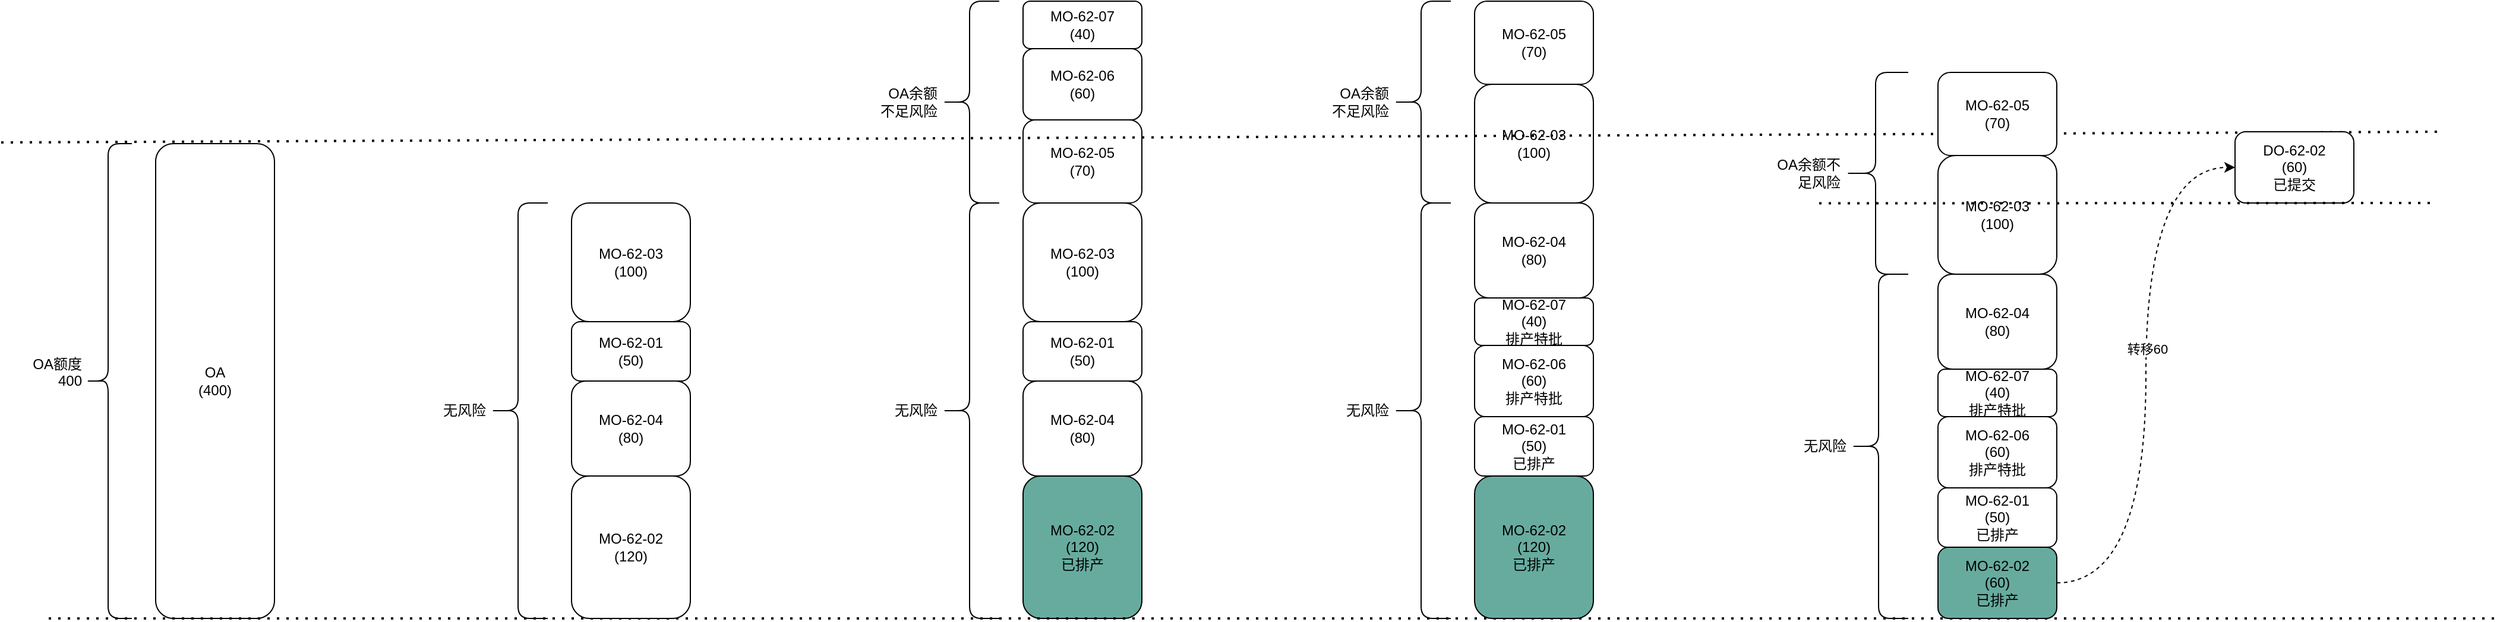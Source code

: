 <mxfile version="28.1.0">
  <diagram name="第 1 页" id="jdtDRDNVIYTzPWDmrWf7">
    <mxGraphModel dx="2728" dy="1047" grid="1" gridSize="10" guides="1" tooltips="1" connect="1" arrows="1" fold="0" page="1" pageScale="1" pageWidth="827" pageHeight="1169" math="0" shadow="0">
      <root>
        <mxCell id="0" />
        <mxCell id="1" parent="0" />
        <mxCell id="eEyu-ZopEJ078TrSKXww-7" value="MO-62-05&lt;div&gt;(70)&lt;/div&gt;" style="rounded=1;whiteSpace=wrap;html=1;movable=1;resizable=1;rotatable=1;deletable=1;editable=1;locked=0;connectable=1;" parent="1" vertex="1">
          <mxGeometry x="330" y="210" width="100" height="70" as="geometry" />
        </mxCell>
        <mxCell id="eEyu-ZopEJ078TrSKXww-8" value="MO-62-03&lt;div&gt;(100)&lt;/div&gt;" style="rounded=1;whiteSpace=wrap;html=1;movable=1;resizable=1;rotatable=1;deletable=1;editable=1;locked=0;connectable=1;" parent="1" vertex="1">
          <mxGeometry x="330" y="280" width="100" height="100" as="geometry" />
        </mxCell>
        <mxCell id="eEyu-ZopEJ078TrSKXww-9" value="MO-62-01&lt;div&gt;(50)&lt;/div&gt;" style="rounded=1;whiteSpace=wrap;html=1;movable=1;resizable=1;rotatable=1;deletable=1;editable=1;locked=0;connectable=1;" parent="1" vertex="1">
          <mxGeometry x="330" y="380" width="100" height="50" as="geometry" />
        </mxCell>
        <mxCell id="eEyu-ZopEJ078TrSKXww-10" value="MO-62-04&lt;div&gt;(80)&lt;/div&gt;" style="rounded=1;whiteSpace=wrap;html=1;movable=1;resizable=1;rotatable=1;deletable=1;editable=1;locked=0;connectable=1;" parent="1" vertex="1">
          <mxGeometry x="330" y="430" width="100" height="80" as="geometry" />
        </mxCell>
        <mxCell id="eEyu-ZopEJ078TrSKXww-11" value="MO-62-02&lt;div&gt;(120)&lt;/div&gt;&lt;div&gt;已排产&lt;/div&gt;" style="rounded=1;whiteSpace=wrap;html=1;movable=1;resizable=1;rotatable=1;deletable=1;editable=1;locked=0;connectable=1;fillColor=light-dark(#67AB9F,#190033);" parent="1" vertex="1">
          <mxGeometry x="330" y="510" width="100" height="120" as="geometry" />
        </mxCell>
        <mxCell id="eEyu-ZopEJ078TrSKXww-14" value="OA&lt;div&gt;(400)&lt;/div&gt;" style="rounded=1;whiteSpace=wrap;html=1;" parent="1" vertex="1">
          <mxGeometry x="-400" y="230" width="100" height="400" as="geometry" />
        </mxCell>
        <mxCell id="eEyu-ZopEJ078TrSKXww-15" value="OA额度400&lt;div&gt;&lt;br&gt;&lt;/div&gt;" style="shape=curlyBracket;whiteSpace=wrap;html=1;rounded=1;labelPosition=left;verticalLabelPosition=middle;align=right;verticalAlign=middle;" parent="1" vertex="1">
          <mxGeometry x="-460" y="230" width="40" height="400" as="geometry" />
        </mxCell>
        <mxCell id="eEyu-ZopEJ078TrSKXww-18" value="" style="endArrow=none;dashed=1;html=1;dashPattern=1 3;strokeWidth=2;rounded=0;" parent="1" edge="1">
          <mxGeometry width="50" height="50" relative="1" as="geometry">
            <mxPoint x="-490.0" y="630" as="sourcePoint" />
            <mxPoint x="1570" y="630" as="targetPoint" />
          </mxGeometry>
        </mxCell>
        <mxCell id="eEyu-ZopEJ078TrSKXww-21" value="MO-62-07&lt;div&gt;(40)&lt;/div&gt;" style="rounded=1;whiteSpace=wrap;html=1;movable=1;resizable=1;rotatable=1;deletable=1;editable=1;locked=0;connectable=1;" parent="1" vertex="1">
          <mxGeometry x="330" y="110" width="100" height="40" as="geometry" />
        </mxCell>
        <mxCell id="eEyu-ZopEJ078TrSKXww-22" value="MO-62-06&lt;div&gt;&lt;div&gt;(60)&lt;/div&gt;&lt;/div&gt;" style="rounded=1;whiteSpace=wrap;html=1;movable=1;resizable=1;rotatable=1;deletable=1;editable=1;locked=0;connectable=1;" parent="1" vertex="1">
          <mxGeometry x="330" y="150" width="100" height="60" as="geometry" />
        </mxCell>
        <mxCell id="eEyu-ZopEJ078TrSKXww-23" value="无风险" style="shape=curlyBracket;whiteSpace=wrap;html=1;rounded=1;labelPosition=left;verticalLabelPosition=middle;align=right;verticalAlign=middle;movable=1;resizable=1;rotatable=1;deletable=1;editable=1;locked=0;connectable=1;" parent="1" vertex="1">
          <mxGeometry x="260" y="280" width="50" height="350" as="geometry" />
        </mxCell>
        <mxCell id="eEyu-ZopEJ078TrSKXww-24" value="OA余额不足风险" style="shape=curlyBracket;whiteSpace=wrap;html=1;rounded=1;labelPosition=left;verticalLabelPosition=middle;align=right;verticalAlign=middle;movable=1;resizable=1;rotatable=1;deletable=1;editable=1;locked=0;connectable=1;" parent="1" vertex="1">
          <mxGeometry x="260" y="110" width="50" height="170" as="geometry" />
        </mxCell>
        <mxCell id="eEyu-ZopEJ078TrSKXww-27" value="MO-62-05&lt;div&gt;(70)&lt;/div&gt;" style="rounded=1;whiteSpace=wrap;html=1;movable=1;resizable=1;rotatable=1;deletable=1;editable=1;locked=0;connectable=1;" parent="1" vertex="1">
          <mxGeometry x="710" y="110" width="100" height="70" as="geometry" />
        </mxCell>
        <mxCell id="eEyu-ZopEJ078TrSKXww-28" value="MO-62-03&lt;div&gt;&lt;div&gt;(100)&lt;/div&gt;&lt;/div&gt;" style="rounded=1;whiteSpace=wrap;html=1;movable=1;resizable=1;rotatable=1;deletable=1;editable=1;locked=0;connectable=1;" parent="1" vertex="1">
          <mxGeometry x="710" y="180" width="100" height="100" as="geometry" />
        </mxCell>
        <mxCell id="eEyu-ZopEJ078TrSKXww-29" value="MO-62-01&lt;div&gt;(50)&lt;/div&gt;&lt;div&gt;已排产&lt;/div&gt;" style="rounded=1;whiteSpace=wrap;html=1;shadow=0;fillColor=light-dark(#FFFFFF,#190033);movable=1;resizable=1;rotatable=1;deletable=1;editable=1;locked=0;connectable=1;" parent="1" vertex="1">
          <mxGeometry x="710" y="460" width="100" height="50" as="geometry" />
        </mxCell>
        <mxCell id="eEyu-ZopEJ078TrSKXww-30" value="MO-62-04&lt;div&gt;(80)&lt;/div&gt;" style="rounded=1;whiteSpace=wrap;html=1;movable=1;resizable=1;rotatable=1;deletable=1;editable=1;locked=0;connectable=1;" parent="1" vertex="1">
          <mxGeometry x="710" y="280" width="100" height="80" as="geometry" />
        </mxCell>
        <mxCell id="eEyu-ZopEJ078TrSKXww-31" value="MO-62-02&lt;div&gt;(120)&lt;/div&gt;&lt;div&gt;已排产&lt;/div&gt;" style="rounded=1;whiteSpace=wrap;html=1;fillColor=light-dark(#67AB9F,#190033);movable=1;resizable=1;rotatable=1;deletable=1;editable=1;locked=0;connectable=1;" parent="1" vertex="1">
          <mxGeometry x="710" y="510" width="100" height="120" as="geometry" />
        </mxCell>
        <mxCell id="eEyu-ZopEJ078TrSKXww-32" value="MO-62-07&lt;div&gt;(40)&lt;/div&gt;&lt;div&gt;排产特批&lt;/div&gt;" style="rounded=1;whiteSpace=wrap;html=1;movable=1;resizable=1;rotatable=1;deletable=1;editable=1;locked=0;connectable=1;fillColor=light-dark(#FFFFFF,#333333);" parent="1" vertex="1">
          <mxGeometry x="710" y="360" width="100" height="40" as="geometry" />
        </mxCell>
        <mxCell id="eEyu-ZopEJ078TrSKXww-33" value="MO-62-06&lt;div&gt;&lt;div&gt;(60)&lt;/div&gt;&lt;/div&gt;&lt;div&gt;排产特批&lt;/div&gt;" style="rounded=1;whiteSpace=wrap;html=1;movable=1;resizable=1;rotatable=1;deletable=1;editable=1;locked=0;connectable=1;fillColor=light-dark(#FFFFFF,#333333);" parent="1" vertex="1">
          <mxGeometry x="710" y="400" width="100" height="60" as="geometry" />
        </mxCell>
        <mxCell id="eEyu-ZopEJ078TrSKXww-44" value="MO-62-03&lt;div&gt;(100)&lt;/div&gt;" style="rounded=1;whiteSpace=wrap;html=1;movable=1;resizable=1;rotatable=1;deletable=1;editable=1;locked=0;connectable=1;" parent="1" vertex="1">
          <mxGeometry x="-50" y="280" width="100" height="100" as="geometry" />
        </mxCell>
        <mxCell id="eEyu-ZopEJ078TrSKXww-45" value="MO-62-01&lt;div&gt;(50)&lt;/div&gt;" style="rounded=1;whiteSpace=wrap;html=1;movable=1;resizable=1;rotatable=1;deletable=1;editable=1;locked=0;connectable=1;" parent="1" vertex="1">
          <mxGeometry x="-50" y="380" width="100" height="50" as="geometry" />
        </mxCell>
        <mxCell id="eEyu-ZopEJ078TrSKXww-46" value="MO-62-04&lt;div&gt;(80)&lt;/div&gt;" style="rounded=1;whiteSpace=wrap;html=1;movable=1;resizable=1;rotatable=1;deletable=1;editable=1;locked=0;connectable=1;" parent="1" vertex="1">
          <mxGeometry x="-50" y="430" width="100" height="80" as="geometry" />
        </mxCell>
        <mxCell id="eEyu-ZopEJ078TrSKXww-47" value="MO-62-02&lt;div&gt;(120)&lt;/div&gt;" style="rounded=1;whiteSpace=wrap;html=1;movable=1;resizable=1;rotatable=1;deletable=1;editable=1;locked=0;connectable=1;" parent="1" vertex="1">
          <mxGeometry x="-50" y="510" width="100" height="120" as="geometry" />
        </mxCell>
        <mxCell id="eEyu-ZopEJ078TrSKXww-48" value="" style="endArrow=none;dashed=1;html=1;dashPattern=1 3;strokeWidth=2;rounded=0;" parent="1" edge="1">
          <mxGeometry width="50" height="50" relative="1" as="geometry">
            <mxPoint x="-530" y="229" as="sourcePoint" />
            <mxPoint x="1520" y="220" as="targetPoint" />
          </mxGeometry>
        </mxCell>
        <mxCell id="eEyu-ZopEJ078TrSKXww-49" value="无风险" style="shape=curlyBracket;whiteSpace=wrap;html=1;rounded=1;labelPosition=left;verticalLabelPosition=middle;align=right;verticalAlign=middle;movable=1;resizable=1;rotatable=1;deletable=1;editable=1;locked=0;connectable=1;" parent="1" vertex="1">
          <mxGeometry x="-120" y="280" width="50" height="350" as="geometry" />
        </mxCell>
        <mxCell id="eEyu-ZopEJ078TrSKXww-51" value="无风险" style="shape=curlyBracket;whiteSpace=wrap;html=1;rounded=1;labelPosition=left;verticalLabelPosition=middle;align=right;verticalAlign=middle;movable=1;resizable=1;rotatable=1;deletable=1;editable=1;locked=0;connectable=1;" parent="1" vertex="1">
          <mxGeometry x="640" y="280" width="50" height="350" as="geometry" />
        </mxCell>
        <mxCell id="eEyu-ZopEJ078TrSKXww-52" value="OA余额不足风险" style="shape=curlyBracket;whiteSpace=wrap;html=1;rounded=1;labelPosition=left;verticalLabelPosition=middle;align=right;verticalAlign=middle;movable=1;resizable=1;rotatable=1;deletable=1;editable=1;locked=0;connectable=1;" parent="1" vertex="1">
          <mxGeometry x="640" y="110" width="50" height="170" as="geometry" />
        </mxCell>
        <mxCell id="eEyu-ZopEJ078TrSKXww-53" value="MO-62-05&lt;div&gt;(70)&lt;/div&gt;" style="rounded=1;whiteSpace=wrap;html=1;movable=1;resizable=1;rotatable=1;deletable=1;editable=1;locked=0;connectable=1;" parent="1" vertex="1">
          <mxGeometry x="1100" y="170" width="100" height="70" as="geometry" />
        </mxCell>
        <mxCell id="eEyu-ZopEJ078TrSKXww-54" value="MO-62-03&lt;div&gt;&lt;div&gt;(100)&lt;/div&gt;&lt;/div&gt;" style="rounded=1;whiteSpace=wrap;html=1;movable=1;resizable=1;rotatable=1;deletable=1;editable=1;locked=0;connectable=1;" parent="1" vertex="1">
          <mxGeometry x="1100" y="240" width="100" height="100" as="geometry" />
        </mxCell>
        <mxCell id="eEyu-ZopEJ078TrSKXww-55" value="MO-62-01&lt;div&gt;(50)&lt;/div&gt;&lt;div&gt;已排产&lt;/div&gt;" style="rounded=1;whiteSpace=wrap;html=1;shadow=0;fillColor=light-dark(#FFFFFF,#190033);movable=1;resizable=1;rotatable=1;deletable=1;editable=1;locked=0;connectable=1;" parent="1" vertex="1">
          <mxGeometry x="1100" y="520" width="100" height="50" as="geometry" />
        </mxCell>
        <mxCell id="eEyu-ZopEJ078TrSKXww-56" value="MO-62-04&lt;div&gt;(80)&lt;/div&gt;" style="rounded=1;whiteSpace=wrap;html=1;movable=1;resizable=1;rotatable=1;deletable=1;editable=1;locked=0;connectable=1;" parent="1" vertex="1">
          <mxGeometry x="1100" y="340" width="100" height="80" as="geometry" />
        </mxCell>
        <mxCell id="eEyu-ZopEJ078TrSKXww-64" style="edgeStyle=orthogonalEdgeStyle;rounded=0;orthogonalLoop=1;jettySize=auto;html=1;entryX=0;entryY=0.5;entryDx=0;entryDy=0;curved=1;dashed=1;" parent="1" source="eEyu-ZopEJ078TrSKXww-57" target="eEyu-ZopEJ078TrSKXww-63" edge="1">
          <mxGeometry relative="1" as="geometry" />
        </mxCell>
        <mxCell id="eEyu-ZopEJ078TrSKXww-67" value="转移60" style="edgeLabel;html=1;align=center;verticalAlign=middle;resizable=0;points=[];" parent="eEyu-ZopEJ078TrSKXww-64" vertex="1" connectable="0">
          <mxGeometry x="0.088" y="-1" relative="1" as="geometry">
            <mxPoint as="offset" />
          </mxGeometry>
        </mxCell>
        <mxCell id="eEyu-ZopEJ078TrSKXww-57" value="MO-62-02&lt;div&gt;(60)&lt;/div&gt;&lt;div&gt;已排产&lt;/div&gt;" style="rounded=1;whiteSpace=wrap;html=1;fillColor=light-dark(#67AB9F,#190033);movable=1;resizable=1;rotatable=1;deletable=1;editable=1;locked=0;connectable=1;" parent="1" vertex="1">
          <mxGeometry x="1100" y="570" width="100" height="60" as="geometry" />
        </mxCell>
        <mxCell id="eEyu-ZopEJ078TrSKXww-58" value="MO-62-07&lt;div&gt;(40)&lt;/div&gt;&lt;div&gt;排产特批&lt;/div&gt;" style="rounded=1;whiteSpace=wrap;html=1;movable=1;resizable=1;rotatable=1;deletable=1;editable=1;locked=0;connectable=1;fillColor=light-dark(#FFFFFF,#333333);" parent="1" vertex="1">
          <mxGeometry x="1100" y="420" width="100" height="40" as="geometry" />
        </mxCell>
        <mxCell id="eEyu-ZopEJ078TrSKXww-59" value="MO-62-06&lt;div&gt;&lt;div&gt;(60)&lt;/div&gt;&lt;/div&gt;&lt;div&gt;排产特批&lt;/div&gt;" style="rounded=1;whiteSpace=wrap;html=1;movable=1;resizable=1;rotatable=1;deletable=1;editable=1;locked=0;connectable=1;fillColor=light-dark(#FFFFFF,#333333);" parent="1" vertex="1">
          <mxGeometry x="1100" y="460" width="100" height="60" as="geometry" />
        </mxCell>
        <mxCell id="eEyu-ZopEJ078TrSKXww-61" value="无风险" style="shape=curlyBracket;whiteSpace=wrap;html=1;rounded=1;labelPosition=left;verticalLabelPosition=middle;align=right;verticalAlign=middle;movable=1;resizable=1;rotatable=1;deletable=1;editable=1;locked=0;connectable=1;" parent="1" vertex="1">
          <mxGeometry x="1025" y="340" width="50" height="290" as="geometry" />
        </mxCell>
        <mxCell id="eEyu-ZopEJ078TrSKXww-62" value="OA余额不足风险" style="shape=curlyBracket;whiteSpace=wrap;html=1;rounded=1;labelPosition=left;verticalLabelPosition=middle;align=right;verticalAlign=middle;movable=1;resizable=1;rotatable=1;deletable=1;editable=1;locked=0;connectable=1;" parent="1" vertex="1">
          <mxGeometry x="1020" y="170" width="55" height="170" as="geometry" />
        </mxCell>
        <mxCell id="eEyu-ZopEJ078TrSKXww-63" value="DO-62-02&lt;div&gt;(60)&lt;/div&gt;&lt;div&gt;已提交&lt;/div&gt;" style="rounded=1;whiteSpace=wrap;html=1;movable=1;resizable=1;rotatable=1;deletable=1;editable=1;locked=0;connectable=1;" parent="1" vertex="1">
          <mxGeometry x="1350" y="220" width="100" height="60" as="geometry" />
        </mxCell>
        <mxCell id="eEyu-ZopEJ078TrSKXww-65" value="" style="endArrow=none;dashed=1;html=1;dashPattern=1 3;strokeWidth=2;rounded=0;" parent="1" edge="1">
          <mxGeometry width="50" height="50" relative="1" as="geometry">
            <mxPoint x="1000" y="280.31" as="sourcePoint" />
            <mxPoint x="1520" y="280" as="targetPoint" />
          </mxGeometry>
        </mxCell>
      </root>
    </mxGraphModel>
  </diagram>
</mxfile>
